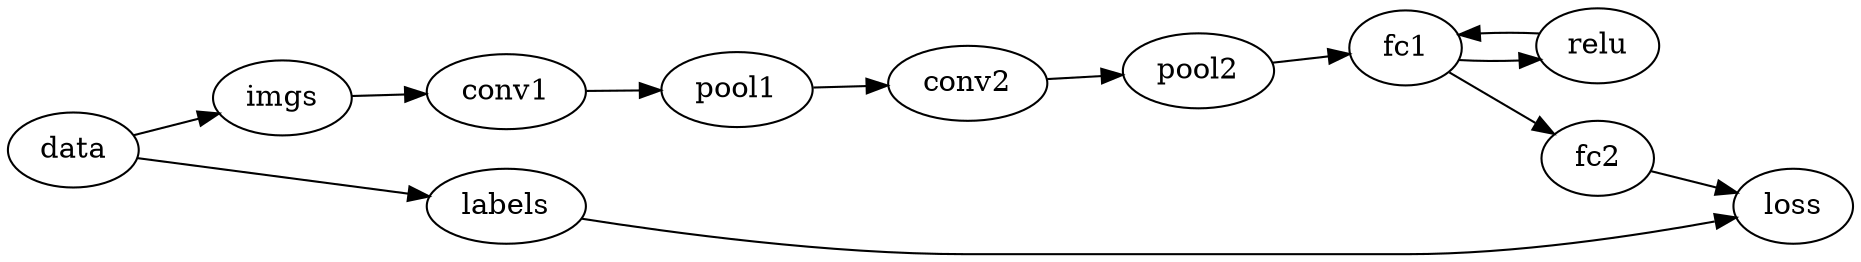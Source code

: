 digraph lenet {
    rankdir = LR
    data -> imgs
    data -> labels
    imgs -> conv1
    conv1 -> pool1
    pool1 -> conv2
    conv2 -> pool2
    pool2 -> fc1
    fc1 -> relu
    relu -> fc1
    fc1 -> fc2
    labels -> loss
    fc2 -> loss
}
// dot lenet.dot -T jpeg -o lenet.jpg
